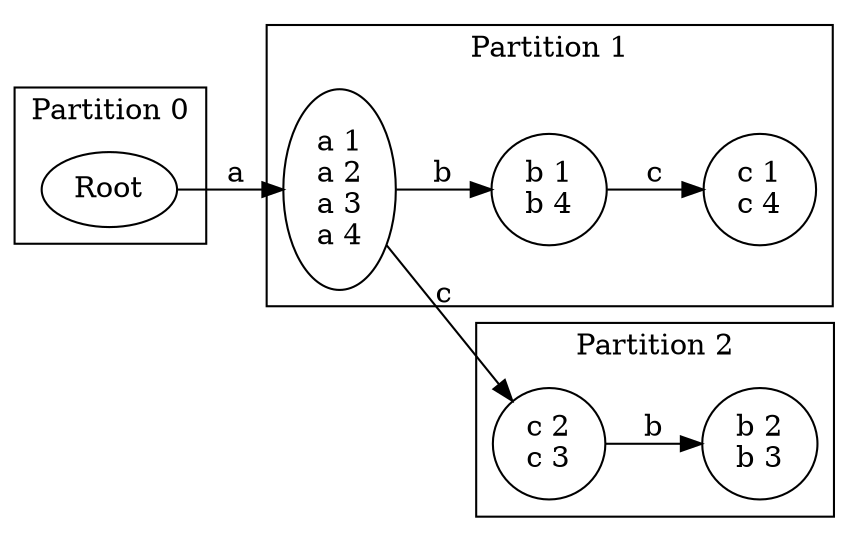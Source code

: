 digraph EPA {
    rankdir=LR;
    // states (nodes)
    "-955356007" [label="Root"];
    "448734952" [label="a 1\na 2\na 3\na 4"];
    "1025881722" [label="b 1\nb 4"];
    "1737562409" [label="c 1\nc 4"];
    "1025881723" [label="c 2\nc 3"];
    "1737562439" [label="b 2\nb 3"];
    // transitions
    "-955356007" -> "448734952" [label="a"];
    "448734952" -> "1025881722" [label="b"];
    "448734952" -> "1025881723" [label="c"];
    "1025881722" -> "1737562409" [label="c"];
    "1025881723" -> "1737562439" [label="b"];
    // partitions
    subgraph cluster_partition0 {
        label = "Partition 0";
        color=black;
        "-955356007"
    }
    subgraph cluster_partition1 {
        label = "Partition 1";
        color=black;
        "448734952"
        "1025881722"
        "1737562409"
    }
    subgraph cluster_partition2 {
        label = "Partition 2";
        color=black;
        "1025881723"
        "1737562439"
    }
}
